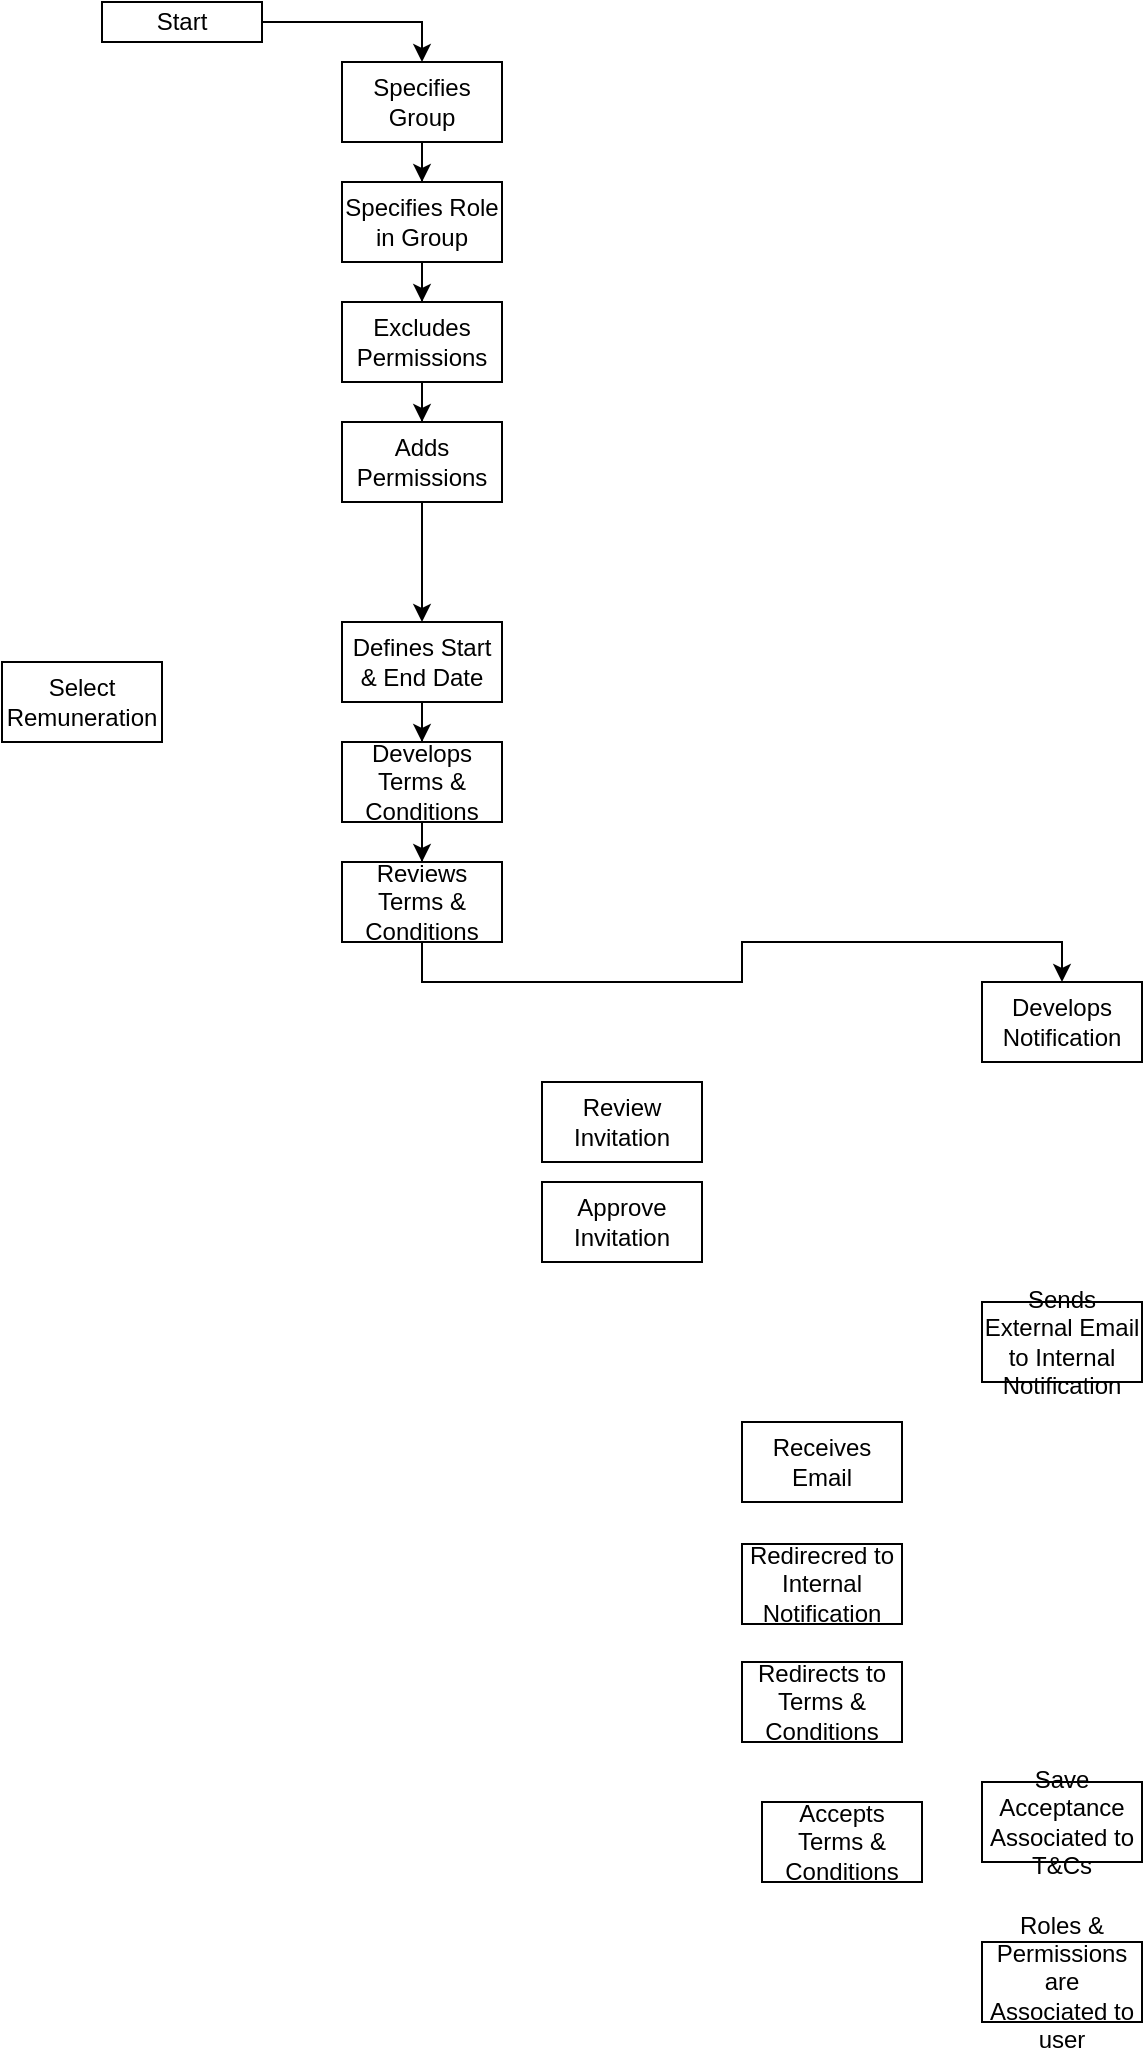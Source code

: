<mxfile compressed="false" version="17.5.0" type="google">
  <diagram id="jFgjgxP6YZ9fNfWB0NQh" name="Group Role Invitation">
    <mxGraphModel grid="1" page="1" gridSize="10" guides="1" tooltips="1" connect="1" arrows="1" fold="1" pageScale="1" pageWidth="827" pageHeight="1169" math="0" shadow="0">
      <root>
        <mxCell id="LaBqxGqGAus-OJt7NFlU-0" />
        <mxCell id="LaBqxGqGAus-OJt7NFlU-1" parent="LaBqxGqGAus-OJt7NFlU-0" />
        <mxCell id="LaBqxGqGAus-OJt7NFlU-6" style="edgeStyle=orthogonalEdgeStyle;rounded=0;orthogonalLoop=1;jettySize=auto;html=1;entryX=0.5;entryY=0;entryDx=0;entryDy=0;" edge="1" parent="LaBqxGqGAus-OJt7NFlU-1" source="LaBqxGqGAus-OJt7NFlU-3" target="LaBqxGqGAus-OJt7NFlU-5">
          <mxGeometry relative="1" as="geometry" />
        </mxCell>
        <mxCell id="LaBqxGqGAus-OJt7NFlU-3" value="Start" style="rounded=0;whiteSpace=wrap;html=1;" vertex="1" parent="LaBqxGqGAus-OJt7NFlU-1">
          <mxGeometry x="120" y="90" width="80" height="20" as="geometry" />
        </mxCell>
        <mxCell id="LaBqxGqGAus-OJt7NFlU-10" style="edgeStyle=orthogonalEdgeStyle;rounded=0;orthogonalLoop=1;jettySize=auto;html=1;entryX=0.5;entryY=0;entryDx=0;entryDy=0;" edge="1" parent="LaBqxGqGAus-OJt7NFlU-1" source="LaBqxGqGAus-OJt7NFlU-4" target="LaBqxGqGAus-OJt7NFlU-8">
          <mxGeometry relative="1" as="geometry" />
        </mxCell>
        <mxCell id="LaBqxGqGAus-OJt7NFlU-4" value="Specifies Role in Group" style="rounded=0;whiteSpace=wrap;html=1;" vertex="1" parent="LaBqxGqGAus-OJt7NFlU-1">
          <mxGeometry x="240" y="180" width="80" height="40" as="geometry" />
        </mxCell>
        <mxCell id="LaBqxGqGAus-OJt7NFlU-7" style="edgeStyle=orthogonalEdgeStyle;rounded=0;orthogonalLoop=1;jettySize=auto;html=1;entryX=0.5;entryY=0;entryDx=0;entryDy=0;" edge="1" parent="LaBqxGqGAus-OJt7NFlU-1" source="LaBqxGqGAus-OJt7NFlU-5" target="LaBqxGqGAus-OJt7NFlU-4">
          <mxGeometry relative="1" as="geometry" />
        </mxCell>
        <mxCell id="LaBqxGqGAus-OJt7NFlU-5" value="Specifies Group" style="rounded=0;whiteSpace=wrap;html=1;" vertex="1" parent="LaBqxGqGAus-OJt7NFlU-1">
          <mxGeometry x="240" y="120" width="80" height="40" as="geometry" />
        </mxCell>
        <mxCell id="LaBqxGqGAus-OJt7NFlU-12" style="edgeStyle=orthogonalEdgeStyle;rounded=0;orthogonalLoop=1;jettySize=auto;html=1;entryX=0.5;entryY=0;entryDx=0;entryDy=0;" edge="1" parent="LaBqxGqGAus-OJt7NFlU-1" source="LaBqxGqGAus-OJt7NFlU-8" target="LaBqxGqGAus-OJt7NFlU-11">
          <mxGeometry relative="1" as="geometry" />
        </mxCell>
        <mxCell id="LaBqxGqGAus-OJt7NFlU-8" value="Excludes Permissions" style="rounded=0;whiteSpace=wrap;html=1;" vertex="1" parent="LaBqxGqGAus-OJt7NFlU-1">
          <mxGeometry x="240" y="240" width="80" height="40" as="geometry" />
        </mxCell>
        <mxCell id="LaBqxGqGAus-OJt7NFlU-14" style="edgeStyle=orthogonalEdgeStyle;rounded=0;orthogonalLoop=1;jettySize=auto;html=1;entryX=0.5;entryY=0;entryDx=0;entryDy=0;" edge="1" parent="LaBqxGqGAus-OJt7NFlU-1" source="LaBqxGqGAus-OJt7NFlU-11" target="LaBqxGqGAus-OJt7NFlU-33">
          <mxGeometry relative="1" as="geometry" />
        </mxCell>
        <mxCell id="LaBqxGqGAus-OJt7NFlU-11" value="Adds Permissions" style="rounded=0;whiteSpace=wrap;html=1;" vertex="1" parent="LaBqxGqGAus-OJt7NFlU-1">
          <mxGeometry x="240" y="300" width="80" height="40" as="geometry" />
        </mxCell>
        <mxCell id="LaBqxGqGAus-OJt7NFlU-16" style="edgeStyle=orthogonalEdgeStyle;rounded=0;orthogonalLoop=1;jettySize=auto;html=1;entryX=0.5;entryY=0;entryDx=0;entryDy=0;exitX=0.5;exitY=1;exitDx=0;exitDy=0;" edge="1" parent="LaBqxGqGAus-OJt7NFlU-1" source="LaBqxGqGAus-OJt7NFlU-23" target="LaBqxGqGAus-OJt7NFlU-15">
          <mxGeometry relative="1" as="geometry" />
        </mxCell>
        <mxCell id="LaBqxGqGAus-OJt7NFlU-25" style="edgeStyle=orthogonalEdgeStyle;rounded=0;orthogonalLoop=1;jettySize=auto;html=1;entryX=0.5;entryY=0;entryDx=0;entryDy=0;" edge="1" parent="LaBqxGqGAus-OJt7NFlU-1" source="LaBqxGqGAus-OJt7NFlU-13" target="LaBqxGqGAus-OJt7NFlU-23">
          <mxGeometry relative="1" as="geometry" />
        </mxCell>
        <mxCell id="LaBqxGqGAus-OJt7NFlU-13" value="Develops&lt;br&gt;Terms &amp;amp; Conditions" style="rounded=0;whiteSpace=wrap;html=1;" vertex="1" parent="LaBqxGqGAus-OJt7NFlU-1">
          <mxGeometry x="240" y="460" width="80" height="40" as="geometry" />
        </mxCell>
        <mxCell id="LaBqxGqGAus-OJt7NFlU-15" value="Develops Notification" style="rounded=0;whiteSpace=wrap;html=1;" vertex="1" parent="LaBqxGqGAus-OJt7NFlU-1">
          <mxGeometry x="560" y="580" width="80" height="40" as="geometry" />
        </mxCell>
        <mxCell id="LaBqxGqGAus-OJt7NFlU-17" value="Receives Email" style="rounded=0;whiteSpace=wrap;html=1;" vertex="1" parent="LaBqxGqGAus-OJt7NFlU-1">
          <mxGeometry x="440" y="800" width="80" height="40" as="geometry" />
        </mxCell>
        <mxCell id="LaBqxGqGAus-OJt7NFlU-18" value="Redirecred to Internal Notification" style="rounded=0;whiteSpace=wrap;html=1;" vertex="1" parent="LaBqxGqGAus-OJt7NFlU-1">
          <mxGeometry x="440" y="861" width="80" height="40" as="geometry" />
        </mxCell>
        <mxCell id="LaBqxGqGAus-OJt7NFlU-19" value="Sends External Email to Internal Notification" style="rounded=0;whiteSpace=wrap;html=1;" vertex="1" parent="LaBqxGqGAus-OJt7NFlU-1">
          <mxGeometry x="560" y="740" width="80" height="40" as="geometry" />
        </mxCell>
        <mxCell id="LaBqxGqGAus-OJt7NFlU-20" value="Redirects to Terms &amp;amp; Conditions" style="rounded=0;whiteSpace=wrap;html=1;" vertex="1" parent="LaBqxGqGAus-OJt7NFlU-1">
          <mxGeometry x="440" y="920" width="80" height="40" as="geometry" />
        </mxCell>
        <mxCell id="LaBqxGqGAus-OJt7NFlU-21" value="Save Acceptance&lt;br&gt;Associated to T&amp;amp;Cs" style="rounded=0;whiteSpace=wrap;html=1;" vertex="1" parent="LaBqxGqGAus-OJt7NFlU-1">
          <mxGeometry x="560" y="980" width="80" height="40" as="geometry" />
        </mxCell>
        <mxCell id="LaBqxGqGAus-OJt7NFlU-22" value="Roles &amp;amp; Permissions are Associated to user" style="rounded=0;whiteSpace=wrap;html=1;" vertex="1" parent="LaBqxGqGAus-OJt7NFlU-1">
          <mxGeometry x="560" y="1060" width="80" height="40" as="geometry" />
        </mxCell>
        <mxCell id="LaBqxGqGAus-OJt7NFlU-23" value="Reviews Terms &amp;amp; Conditions" style="rounded=0;whiteSpace=wrap;html=1;" vertex="1" parent="LaBqxGqGAus-OJt7NFlU-1">
          <mxGeometry x="240" y="520" width="80" height="40" as="geometry" />
        </mxCell>
        <mxCell id="LaBqxGqGAus-OJt7NFlU-34" style="edgeStyle=orthogonalEdgeStyle;rounded=0;orthogonalLoop=1;jettySize=auto;html=1;entryX=0.5;entryY=0;entryDx=0;entryDy=0;" edge="1" parent="LaBqxGqGAus-OJt7NFlU-1" source="LaBqxGqGAus-OJt7NFlU-33" target="LaBqxGqGAus-OJt7NFlU-13">
          <mxGeometry relative="1" as="geometry" />
        </mxCell>
        <mxCell id="LaBqxGqGAus-OJt7NFlU-33" value="Defines Start &amp;amp; End Date" style="rounded=0;whiteSpace=wrap;html=1;" vertex="1" parent="LaBqxGqGAus-OJt7NFlU-1">
          <mxGeometry x="240" y="400" width="80" height="40" as="geometry" />
        </mxCell>
        <mxCell id="LaBqxGqGAus-OJt7NFlU-35" value="Select Remuneration" style="rounded=0;whiteSpace=wrap;html=1;" vertex="1" parent="LaBqxGqGAus-OJt7NFlU-1">
          <mxGeometry x="70" y="420" width="80" height="40" as="geometry" />
        </mxCell>
        <mxCell id="LaBqxGqGAus-OJt7NFlU-36" value="Accepts Terms &amp;amp; Conditions" style="rounded=0;whiteSpace=wrap;html=1;" vertex="1" parent="LaBqxGqGAus-OJt7NFlU-1">
          <mxGeometry x="450" y="990" width="80" height="40" as="geometry" />
        </mxCell>
        <mxCell id="LaBqxGqGAus-OJt7NFlU-37" value="Review Invitation" style="rounded=0;whiteSpace=wrap;html=1;" vertex="1" parent="LaBqxGqGAus-OJt7NFlU-1">
          <mxGeometry x="340" y="630" width="80" height="40" as="geometry" />
        </mxCell>
        <mxCell id="LaBqxGqGAus-OJt7NFlU-38" value="Approve Invitation" style="rounded=0;whiteSpace=wrap;html=1;" vertex="1" parent="LaBqxGqGAus-OJt7NFlU-1">
          <mxGeometry x="340" y="680" width="80" height="40" as="geometry" />
        </mxCell>
      </root>
    </mxGraphModel>
  </diagram>
</mxfile>
